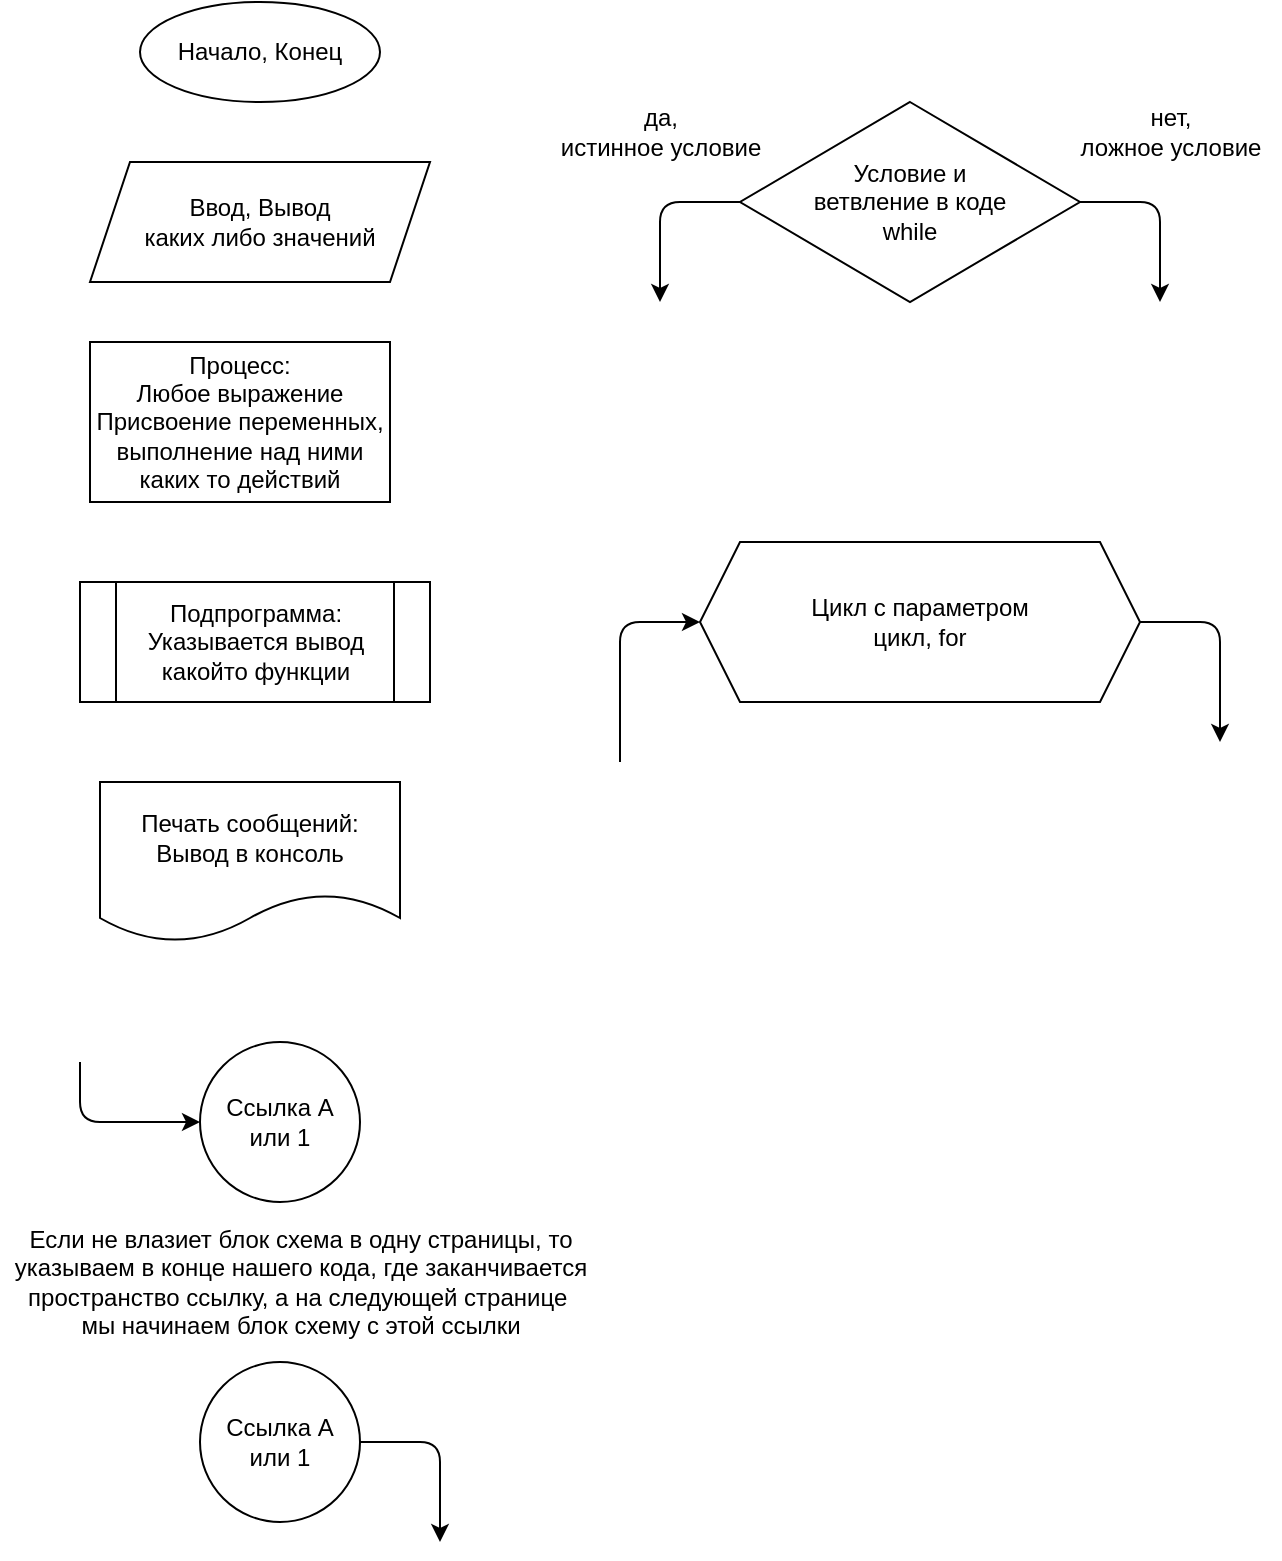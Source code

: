 <mxfile>
    <diagram id="KdFUcOEuj9a2bhXQw9Y5" name="Page-1">
        <mxGraphModel dx="608" dy="389" grid="1" gridSize="10" guides="1" tooltips="1" connect="1" arrows="1" fold="1" page="1" pageScale="1" pageWidth="827" pageHeight="1169" math="0" shadow="0">
            <root>
                <mxCell id="0"/>
                <mxCell id="1" parent="0"/>
                <mxCell id="3" value="Начало, Конец" style="ellipse;whiteSpace=wrap;html=1;" parent="1" vertex="1">
                    <mxGeometry x="80" y="40" width="120" height="50" as="geometry"/>
                </mxCell>
                <mxCell id="4" value="Ввод, Вывод&lt;br&gt;каких либо значений" style="shape=parallelogram;perimeter=parallelogramPerimeter;whiteSpace=wrap;html=1;fixedSize=1;" parent="1" vertex="1">
                    <mxGeometry x="55" y="120" width="170" height="60" as="geometry"/>
                </mxCell>
                <mxCell id="5" value="Процесс:&lt;br&gt;Любое выражение&lt;br&gt;Присвоение переменных, выполнение над ними каких то действий" style="rounded=0;whiteSpace=wrap;html=1;" parent="1" vertex="1">
                    <mxGeometry x="55" y="210" width="150" height="80" as="geometry"/>
                </mxCell>
                <mxCell id="6" value="Условие и &lt;br&gt;ветвление в коде&lt;br&gt;while" style="rhombus;whiteSpace=wrap;html=1;" parent="1" vertex="1">
                    <mxGeometry x="380" y="90" width="170" height="100" as="geometry"/>
                </mxCell>
                <mxCell id="7" value="Подпрограмма:&lt;br&gt;Указывается вывод какойто функции" style="shape=process;whiteSpace=wrap;html=1;backgroundOutline=1;" parent="1" vertex="1">
                    <mxGeometry x="50" y="330" width="175" height="60" as="geometry"/>
                </mxCell>
                <mxCell id="8" value="Печать сообщений: Вывод в консоль" style="shape=document;whiteSpace=wrap;html=1;boundedLbl=1;" parent="1" vertex="1">
                    <mxGeometry x="60" y="430" width="150" height="80" as="geometry"/>
                </mxCell>
                <mxCell id="9" value="Ссылка А&lt;br&gt;или 1" style="ellipse;whiteSpace=wrap;html=1;aspect=fixed;" parent="1" vertex="1">
                    <mxGeometry x="110" y="560" width="80" height="80" as="geometry"/>
                </mxCell>
                <mxCell id="12" value="" style="endArrow=classic;html=1;entryX=0;entryY=0.5;entryDx=0;entryDy=0;" parent="1" target="9" edge="1">
                    <mxGeometry width="50" height="50" relative="1" as="geometry">
                        <mxPoint x="50" y="570" as="sourcePoint"/>
                        <mxPoint x="70" y="550" as="targetPoint"/>
                        <Array as="points">
                            <mxPoint x="50" y="600"/>
                        </Array>
                    </mxGeometry>
                </mxCell>
                <mxCell id="13" value="Ссылка А&lt;br&gt;или 1" style="ellipse;whiteSpace=wrap;html=1;aspect=fixed;" parent="1" vertex="1">
                    <mxGeometry x="110" y="720" width="80" height="80" as="geometry"/>
                </mxCell>
                <mxCell id="15" value="" style="endArrow=classic;html=1;" parent="1" edge="1">
                    <mxGeometry width="50" height="50" relative="1" as="geometry">
                        <mxPoint x="190" y="760" as="sourcePoint"/>
                        <mxPoint x="230" y="810" as="targetPoint"/>
                        <Array as="points">
                            <mxPoint x="230" y="760"/>
                        </Array>
                    </mxGeometry>
                </mxCell>
                <mxCell id="16" value="Если не влазиет блок схема в одну страницы, то&lt;br&gt;указываем в конце нашего кода, где заканчивается&lt;br&gt;пространство ссылку, а на следующей странице&amp;nbsp;&lt;br&gt;мы начинаем блок схему с этой ссылки" style="text;html=1;align=center;verticalAlign=middle;resizable=0;points=[];autosize=1;strokeColor=none;fillColor=none;" parent="1" vertex="1">
                    <mxGeometry x="10" y="650" width="300" height="60" as="geometry"/>
                </mxCell>
                <mxCell id="17" value="" style="endArrow=classic;html=1;exitX=0;exitY=0.5;exitDx=0;exitDy=0;" parent="1" source="6" edge="1">
                    <mxGeometry width="50" height="50" relative="1" as="geometry">
                        <mxPoint x="360" y="160" as="sourcePoint"/>
                        <mxPoint x="340" y="190" as="targetPoint"/>
                        <Array as="points">
                            <mxPoint x="340" y="140"/>
                        </Array>
                    </mxGeometry>
                </mxCell>
                <mxCell id="19" value="" style="endArrow=classic;html=1;exitX=1;exitY=0.5;exitDx=0;exitDy=0;" parent="1" source="6" edge="1">
                    <mxGeometry width="50" height="50" relative="1" as="geometry">
                        <mxPoint x="310" y="310" as="sourcePoint"/>
                        <mxPoint x="590" y="190" as="targetPoint"/>
                        <Array as="points">
                            <mxPoint x="590" y="140"/>
                        </Array>
                    </mxGeometry>
                </mxCell>
                <mxCell id="20" value="да, &lt;br&gt;истинное условие" style="text;html=1;align=center;verticalAlign=middle;resizable=0;points=[];autosize=1;strokeColor=none;fillColor=none;" parent="1" vertex="1">
                    <mxGeometry x="280" y="90" width="120" height="30" as="geometry"/>
                </mxCell>
                <mxCell id="21" value="нет,&lt;br&gt;ложное условие" style="text;html=1;align=center;verticalAlign=middle;resizable=0;points=[];autosize=1;strokeColor=none;fillColor=none;" parent="1" vertex="1">
                    <mxGeometry x="540" y="90" width="110" height="30" as="geometry"/>
                </mxCell>
                <mxCell id="22" value="Цикл с параметром&lt;br&gt;цикл, for" style="shape=hexagon;perimeter=hexagonPerimeter2;whiteSpace=wrap;html=1;fixedSize=1;" parent="1" vertex="1">
                    <mxGeometry x="360" y="310" width="220" height="80" as="geometry"/>
                </mxCell>
                <mxCell id="24" value="" style="endArrow=classic;html=1;entryX=0;entryY=0.5;entryDx=0;entryDy=0;" parent="1" target="22" edge="1">
                    <mxGeometry width="50" height="50" relative="1" as="geometry">
                        <mxPoint x="320" y="420" as="sourcePoint"/>
                        <mxPoint x="360" y="240" as="targetPoint"/>
                        <Array as="points">
                            <mxPoint x="320" y="350"/>
                        </Array>
                    </mxGeometry>
                </mxCell>
                <mxCell id="25" value="" style="endArrow=classic;html=1;exitX=1;exitY=0.5;exitDx=0;exitDy=0;" parent="1" source="22" edge="1">
                    <mxGeometry width="50" height="50" relative="1" as="geometry">
                        <mxPoint x="310" y="290" as="sourcePoint"/>
                        <mxPoint x="620" y="410" as="targetPoint"/>
                        <Array as="points">
                            <mxPoint x="620" y="350"/>
                        </Array>
                    </mxGeometry>
                </mxCell>
            </root>
        </mxGraphModel>
    </diagram>
    <diagram id="lyp702T6E60eQxy2iu8m" name="Page-2">
        <mxGraphModel dx="608" dy="472" grid="1" gridSize="10" guides="1" tooltips="1" connect="1" arrows="1" fold="1" page="1" pageScale="1" pageWidth="827" pageHeight="1169" math="0" shadow="0">
            <root>
                <mxCell id="DPXYC6eZymW28LSq1sC3-0"/>
                <mxCell id="DPXYC6eZymW28LSq1sC3-1" parent="DPXYC6eZymW28LSq1sC3-0"/>
            </root>
        </mxGraphModel>
    </diagram>
</mxfile>